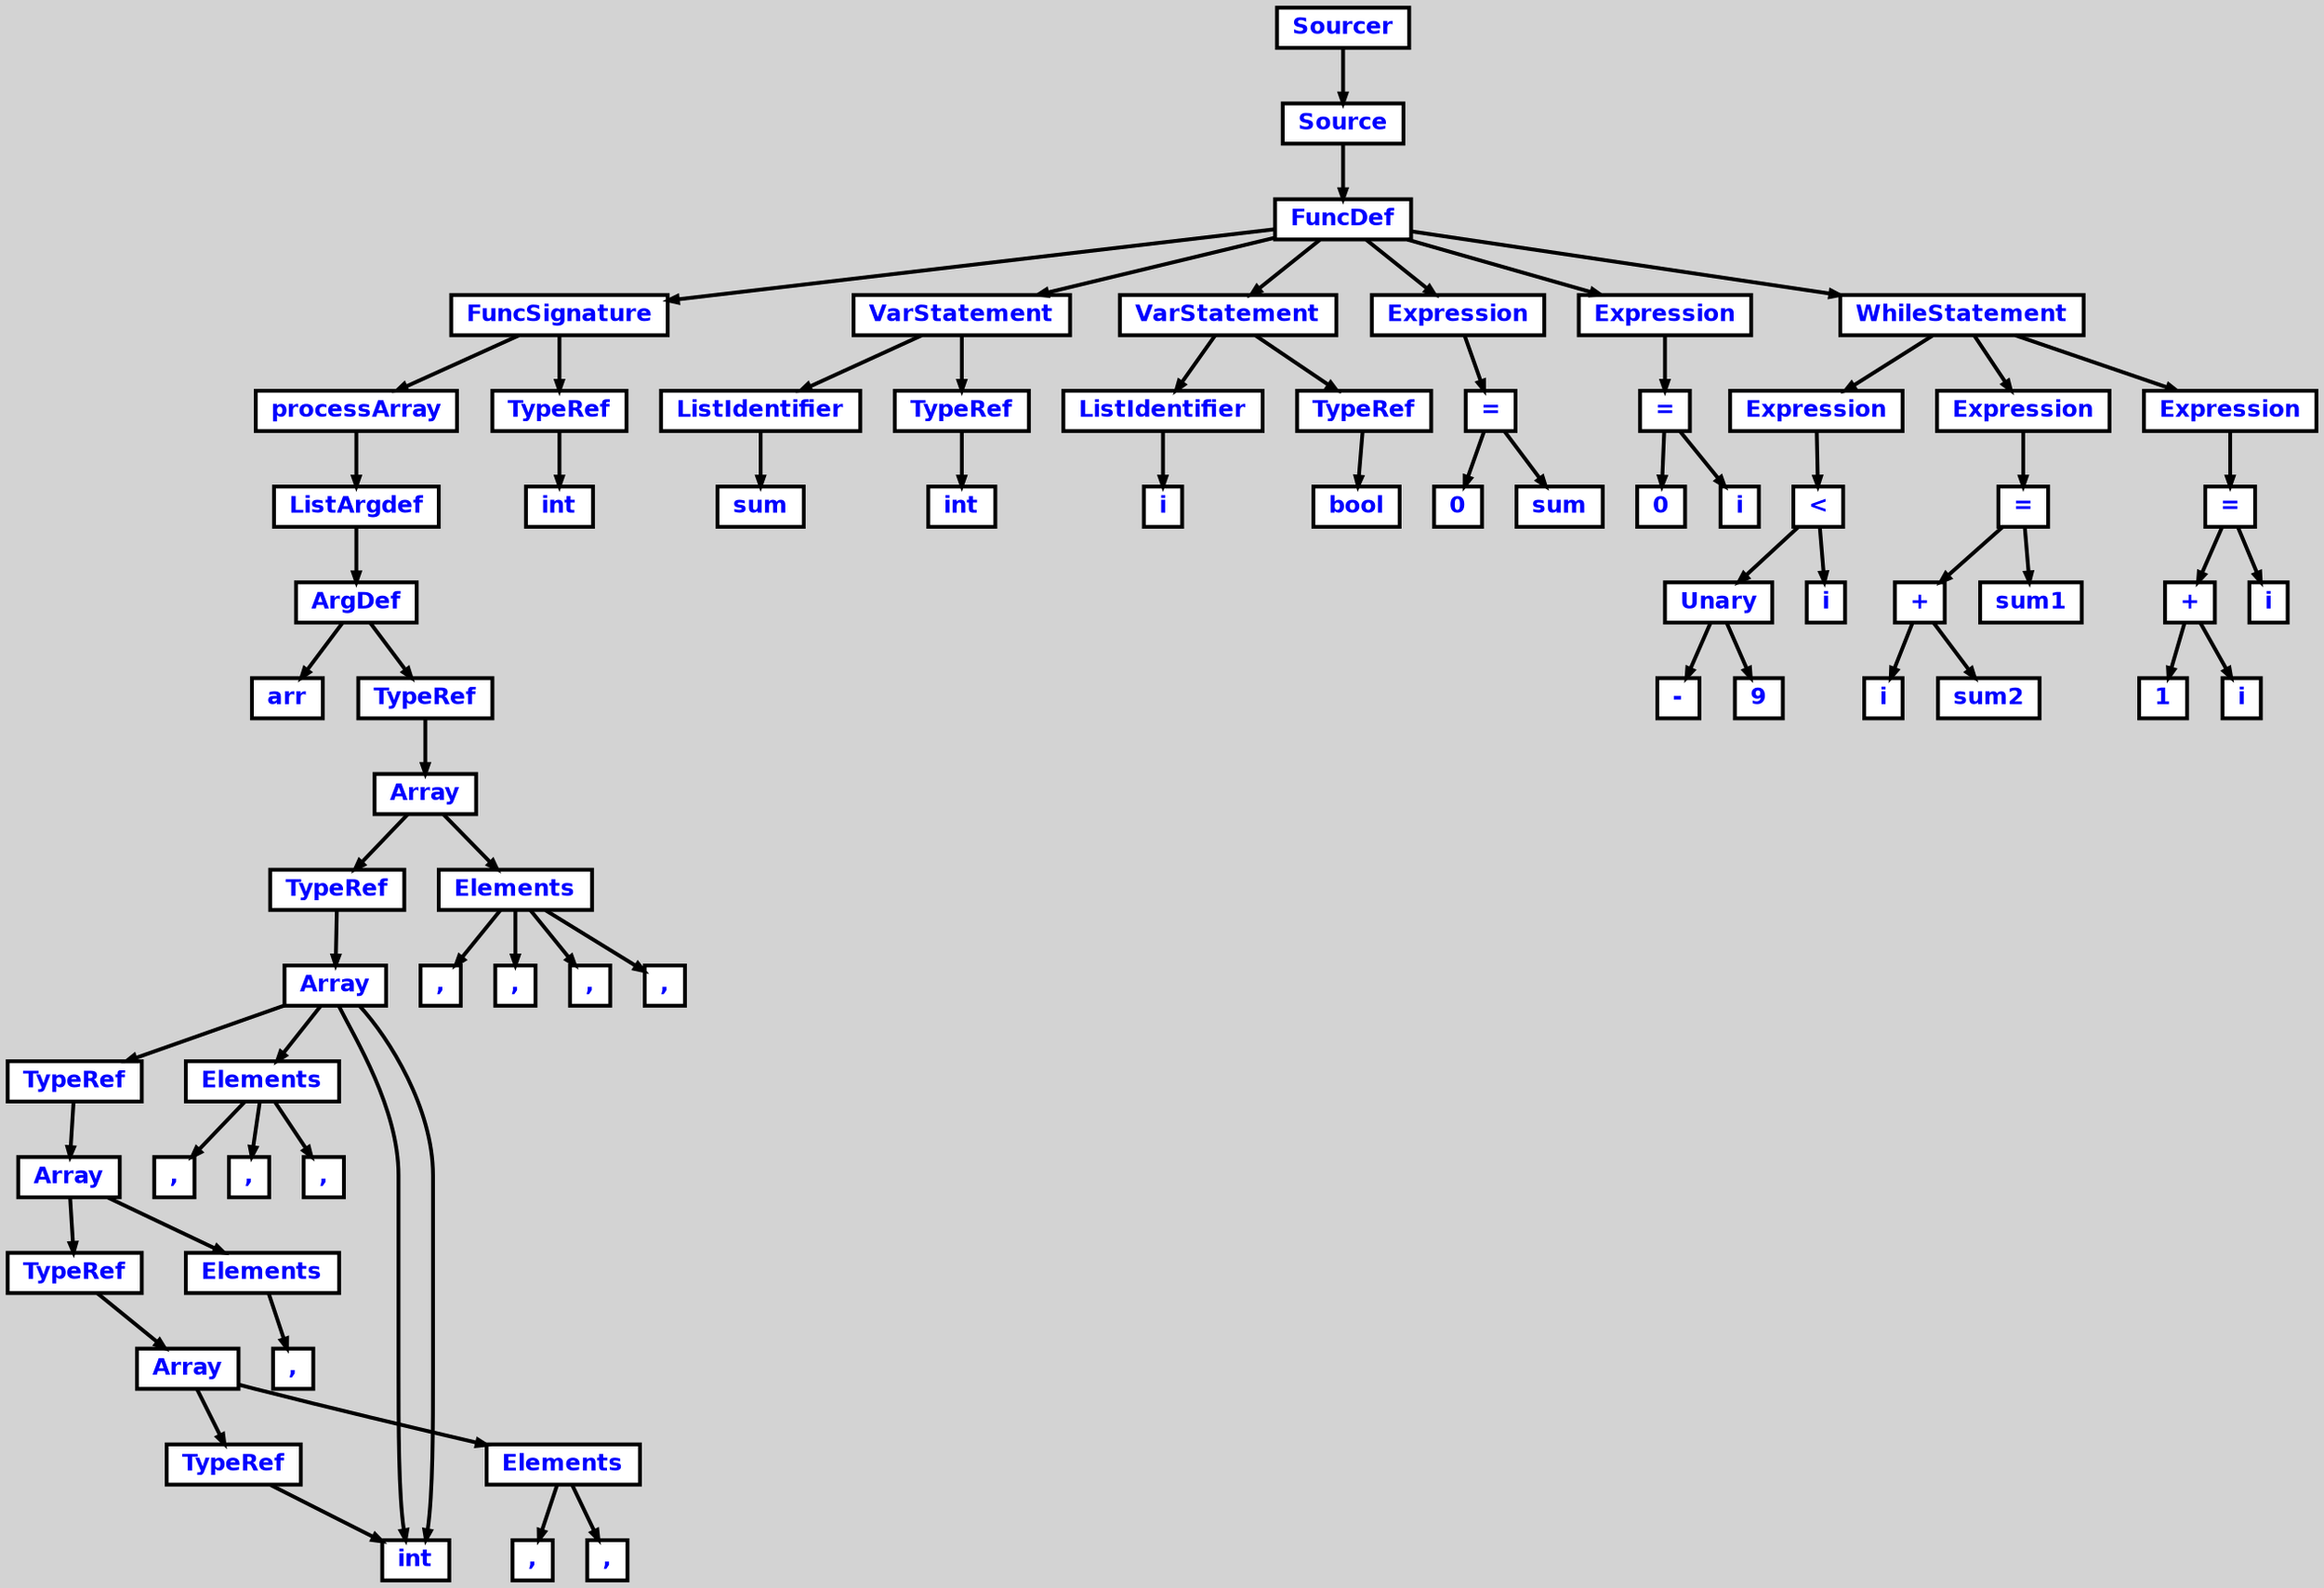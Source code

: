 digraph {

	ordering=out;
	ranksep=.4;
	bgcolor="lightgrey";  node [shape=box, fixedsize=false, fontsize=12, fontname="Helvetica-bold", fontcolor="blue"
	width=.25, height=.25, color="black", fillcolor="white", style="filled, solid, bold"];

	edge [arrowsize=.5, color="black", style="bold"]

	n000001CAA07E49F0[label="Sourcer"]
	n000001CAA07E48B8[label="Source"]
	n000001CAA07E0F70[label="FuncDef"]
	n000001CAA07DDB08[label="FuncSignature"]
	n000001CAA07DDC40[label="processArray"]
	n000001CAA07DD760[label="ListArgdef"]
	n000001CAA07DD4F0[label="ArgDef"]
	n000001CAA07DD280[label="arr"]
	n000001CAA07DD3B8[label="TypeRef"]
	n000001CAA07DD010[label="Array"]
	n000001CAA07DCED8[label="TypeRef"]
	n000001CAA07DC9F8[label="Array"]
	n000001CAA07DC8C0[label="TypeRef"]
	n000001CAA07DC2A8[label="Array"]
	n000001CAA07DC170[label="TypeRef"]
	n000001CAA07DBA20[label="Array"]
	n000001CAA07DB678[label="TypeRef"]
	n000001CAA07DB7B0[label="int"]
	n000001CAA07DCB30[label="Elements"]
	n000001CAA07DC788[label=","]
	n000001CAA07DCC68[label=","]
	n000001CAA07DD148[label="Elements"]
	n000001CAA07DCDA0[label=","]
	n000001CAA07DC3E0[label="Elements"]
	n000001CAA07DC038[label=","]
	n000001CAA07DC518[label=","]
	n000001CAA07DC650[label=","]
	n000001CAA07DB7B0[label="int"]
	n000001CAA07DB7B0[label="int"]
	n000001CAA07DBB58[label="Elements"]
	n000001CAA07DB8E8[label=","]
	n000001CAA07DBC90[label=","]
	n000001CAA07DBDC8[label=","]
	n000001CAA07DBF00[label=","]
	n000001CAA07DD9D0[label="TypeRef"]
	n000001CAA07DD628[label="int"]
	n000001CAA07DE258[label="VarStatement"]
	n000001CAA07DDEB0[label="ListIdentifier"]
	n000001CAA07DDD78[label="sum"]
	n000001CAA07DE390[label="TypeRef"]
	n000001CAA07DE120[label="int"]
	n000001CAA07DE870[label="VarStatement"]
	n000001CAA07DE4C8[label="ListIdentifier"]
	n000001CAA07DDFE8[label="i"]
	n000001CAA07DE9A8[label="TypeRef"]
	n000001CAA07DE738[label="bool"]
	n000001CAA07DF368[label="Expression"]
	n000001CAA07DF848[label="="]
	n000001CAA07DF4A0[label="0"]
	n000001CAA07DEC18[label="sum"]
	n000001CAA07E00D0[label="Expression"]
	n000001CAA07E05B0[label="="]
	n000001CAA07E0208[label="0"]
	n000001CAA07DF980[label="i"]
	n000001CAA07E3DC0[label="WhileStatement"]
	n000001CAA07E4030[label="Expression"]
	n000001CAA07E11E0[label="<"]
	n000001CAA07E1A68[label="Unary"]
	n000001CAA07E1450[label="-"]
	n000001CAA07E16C0[label="9"]
	n000001CAA07E06E8[label="i"]
	n000001CAA07E2908[label="Expression"]
	n000001CAA07E2F20[label="="]
	n000001CAA07E2DE8[label="+"]
	n000001CAA07E3058[label="i"]
	n000001CAA07E2B78[label="sum2"]
	n000001CAA07E1CD8[label="sum1"]
	n000001CAA07E3EF8[label="Expression"]
	n000001CAA07E4510[label="="]
	n000001CAA07E43D8[label="+"]
	n000001CAA07E4648[label="1"]
	n000001CAA07E4168[label="i"]
	n000001CAA07E32C8[label="i"]

		n000001CAA07E49F0 -> n000001CAA07E48B8		// Sourcer -> Source
		n000001CAA07E48B8 -> n000001CAA07E0F70		// Source -> FuncDef
		n000001CAA07E0F70 -> n000001CAA07DDB08		// FuncDef -> FuncSignature
		n000001CAA07DDB08 -> n000001CAA07DDC40		// FuncSignature -> processArray
		n000001CAA07DDC40 -> n000001CAA07DD760		// processArray -> ListArgdef
		n000001CAA07DD760 -> n000001CAA07DD4F0		// ListArgdef -> ArgDef
		n000001CAA07DD4F0 -> n000001CAA07DD280		// ArgDef -> arr
		n000001CAA07DD4F0 -> n000001CAA07DD3B8		// ArgDef -> TypeRef
		n000001CAA07DD3B8 -> n000001CAA07DD010		// TypeRef -> Array
		n000001CAA07DD010 -> n000001CAA07DCED8		// Array -> TypeRef
		n000001CAA07DCED8 -> n000001CAA07DC9F8		// TypeRef -> Array
		n000001CAA07DC9F8 -> n000001CAA07DC8C0		// Array -> TypeRef
		n000001CAA07DC8C0 -> n000001CAA07DC2A8		// TypeRef -> Array
		n000001CAA07DC2A8 -> n000001CAA07DC170		// Array -> TypeRef
		n000001CAA07DC170 -> n000001CAA07DBA20		// TypeRef -> Array
		n000001CAA07DBA20 -> n000001CAA07DB678		// Array -> TypeRef
		n000001CAA07DB678 -> n000001CAA07DB7B0		// TypeRef -> int
		n000001CAA07DBA20 -> n000001CAA07DCB30		// Array -> Elements
		n000001CAA07DCB30 -> n000001CAA07DC788		// Elements -> ,
		n000001CAA07DCB30 -> n000001CAA07DCC68		// Elements -> ,
		n000001CAA07DC2A8 -> n000001CAA07DD148		// Array -> Elements
		n000001CAA07DD148 -> n000001CAA07DCDA0		// Elements -> ,
		n000001CAA07DC9F8 -> n000001CAA07DC3E0		// Array -> Elements
		n000001CAA07DC3E0 -> n000001CAA07DC038		// Elements -> ,
		n000001CAA07DC3E0 -> n000001CAA07DC518		// Elements -> ,
		n000001CAA07DC3E0 -> n000001CAA07DC650		// Elements -> ,
		n000001CAA07DC9F8 -> n000001CAA07DB7B0		// Array -> int
		n000001CAA07DC9F8 -> n000001CAA07DB7B0		// Array -> int
		n000001CAA07DD010 -> n000001CAA07DBB58		// Array -> Elements
		n000001CAA07DBB58 -> n000001CAA07DB8E8		// Elements -> ,
		n000001CAA07DBB58 -> n000001CAA07DBC90		// Elements -> ,
		n000001CAA07DBB58 -> n000001CAA07DBDC8		// Elements -> ,
		n000001CAA07DBB58 -> n000001CAA07DBF00		// Elements -> ,
		n000001CAA07DDB08 -> n000001CAA07DD9D0		// FuncSignature -> TypeRef
		n000001CAA07DD9D0 -> n000001CAA07DD628		// TypeRef -> int
		n000001CAA07E0F70 -> n000001CAA07DE258		// FuncDef -> VarStatement
		n000001CAA07DE258 -> n000001CAA07DDEB0		// VarStatement -> ListIdentifier
		n000001CAA07DDEB0 -> n000001CAA07DDD78		// ListIdentifier -> sum
		n000001CAA07DE258 -> n000001CAA07DE390		// VarStatement -> TypeRef
		n000001CAA07DE390 -> n000001CAA07DE120		// TypeRef -> int
		n000001CAA07E0F70 -> n000001CAA07DE870		// FuncDef -> VarStatement
		n000001CAA07DE870 -> n000001CAA07DE4C8		// VarStatement -> ListIdentifier
		n000001CAA07DE4C8 -> n000001CAA07DDFE8		// ListIdentifier -> i
		n000001CAA07DE870 -> n000001CAA07DE9A8		// VarStatement -> TypeRef
		n000001CAA07DE9A8 -> n000001CAA07DE738		// TypeRef -> bool
		n000001CAA07E0F70 -> n000001CAA07DF368		// FuncDef -> Expression
		n000001CAA07DF368 -> n000001CAA07DF848		// Expression -> =
		n000001CAA07DF848 -> n000001CAA07DF4A0		// = -> 0
		n000001CAA07DF848 -> n000001CAA07DEC18		// = -> sum
		n000001CAA07E0F70 -> n000001CAA07E00D0		// FuncDef -> Expression
		n000001CAA07E00D0 -> n000001CAA07E05B0		// Expression -> =
		n000001CAA07E05B0 -> n000001CAA07E0208		// = -> 0
		n000001CAA07E05B0 -> n000001CAA07DF980		// = -> i
		n000001CAA07E0F70 -> n000001CAA07E3DC0		// FuncDef -> WhileStatement
		n000001CAA07E3DC0 -> n000001CAA07E4030		// WhileStatement -> Expression
		n000001CAA07E4030 -> n000001CAA07E11E0		// Expression -> <
		n000001CAA07E11E0 -> n000001CAA07E1A68		// < -> Unary
		n000001CAA07E1A68 -> n000001CAA07E1450		// Unary -> -
		n000001CAA07E1A68 -> n000001CAA07E16C0		// Unary -> 9
		n000001CAA07E11E0 -> n000001CAA07E06E8		// < -> i
		n000001CAA07E3DC0 -> n000001CAA07E2908		// WhileStatement -> Expression
		n000001CAA07E2908 -> n000001CAA07E2F20		// Expression -> =
		n000001CAA07E2F20 -> n000001CAA07E2DE8		// = -> +
		n000001CAA07E2DE8 -> n000001CAA07E3058		// + -> i
		n000001CAA07E2DE8 -> n000001CAA07E2B78		// + -> sum2
		n000001CAA07E2F20 -> n000001CAA07E1CD8		// = -> sum1
		n000001CAA07E3DC0 -> n000001CAA07E3EF8		// WhileStatement -> Expression
		n000001CAA07E3EF8 -> n000001CAA07E4510		// Expression -> =
		n000001CAA07E4510 -> n000001CAA07E43D8		// = -> +
		n000001CAA07E43D8 -> n000001CAA07E4648		// + -> 1
		n000001CAA07E43D8 -> n000001CAA07E4168		// + -> i
		n000001CAA07E4510 -> n000001CAA07E32C8		// = -> i

}